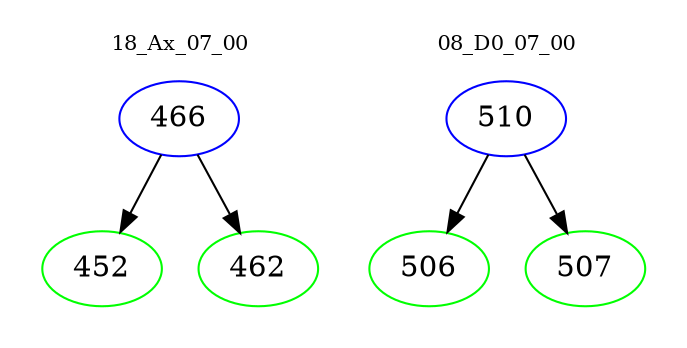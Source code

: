 digraph{
subgraph cluster_0 {
color = white
label = "18_Ax_07_00";
fontsize=10;
T0_466 [label="466", color="blue"]
T0_466 -> T0_452 [color="black"]
T0_452 [label="452", color="green"]
T0_466 -> T0_462 [color="black"]
T0_462 [label="462", color="green"]
}
subgraph cluster_1 {
color = white
label = "08_D0_07_00";
fontsize=10;
T1_510 [label="510", color="blue"]
T1_510 -> T1_506 [color="black"]
T1_506 [label="506", color="green"]
T1_510 -> T1_507 [color="black"]
T1_507 [label="507", color="green"]
}
}
